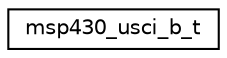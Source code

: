 digraph "Graphical Class Hierarchy"
{
 // LATEX_PDF_SIZE
  edge [fontname="Helvetica",fontsize="10",labelfontname="Helvetica",labelfontsize="10"];
  node [fontname="Helvetica",fontsize="10",shape=record];
  rankdir="LR";
  Node0 [label="msp430_usci_b_t",height=0.2,width=0.4,color="black", fillcolor="white", style="filled",URL="$structmsp430__usci__b__t.html",tooltip="Universal Serial Control Interface Type B (USCI_B) Registers."];
}
